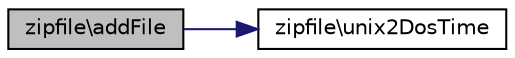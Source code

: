 digraph G
{
  edge [fontname="Helvetica",fontsize="10",labelfontname="Helvetica",labelfontsize="10"];
  node [fontname="Helvetica",fontsize="10",shape=record];
  rankdir="LR";
  Node1 [label="zipfile\\addFile",height=0.2,width=0.4,color="black", fillcolor="grey75", style="filled" fontcolor="black"];
  Node1 -> Node2 [color="midnightblue",fontsize="10",style="solid",fontname="Helvetica"];
  Node2 [label="zipfile\\unix2DosTime",height=0.2,width=0.4,color="black", fillcolor="white", style="filled",URL="$classzipfile.html#a88c73cdece15efba21c5f1bbb5f87913",tooltip="Converts an Unix timestamp to a four byte DOS date and time format (date in high two bytes..."];
}
